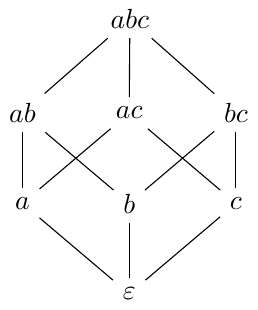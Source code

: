 \documentclass[tikz]{standalone}
\usetikzlibrary{calc, positioning}
\begin{document}
\begin{tikzpicture}
    \node (abc) at (0,0) {$abc$};
    \node (ab) [below left=2em and 2em of abc] {$ab$};
    \node (bc) [below right=2em and 2em of abc] {$bc$};
    \node (ac) at ($(ab) !.5! (bc)$) {$ac$};
    \node (a) [below=2em of ab] {$a$};
    \node (c) [below=2em of bc] {$c$};
    \node (b) at ($(a) !.5! (c)$) {$b$};
    \node (e) [below=2em of b] {$\varepsilon$};

    \foreach \Source/\Target in {%
        e/a,
        e/b,
        e/c,
        a/ab,
        a/ac,
        b/ab,
        b/bc,
        c/bc,
        c/ac,
        ab/abc,
        ac/abc,
        bc/abc}
        \draw (\Source) to (\Target);
\end{tikzpicture}
\end{document}
